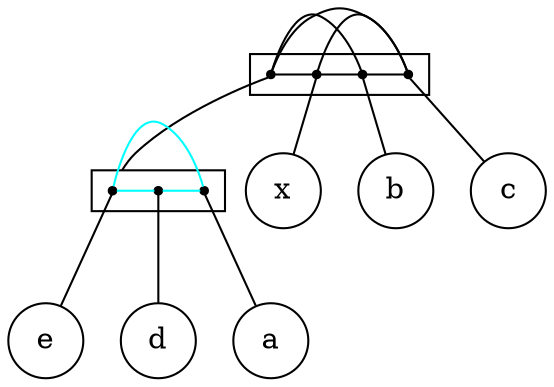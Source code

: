 digraph G {
compound=true;
x [shape=circle];
b [shape=circle];
c [shape=circle];
e [shape=circle];
d [shape=circle];
a [shape=circle];
subgraph cluster_xdebac {
fixedsize=true;
s_ade [label=" ", fixedsize=true, shape=point];
s_x [label=" ", fixedsize=true, shape=point];
s_b [label=" ", fixedsize=true, shape=point];
s_c [label=" ", fixedsize=true, shape=point];
subgraph  {
rank=same;
s_ade -> s_x  [arrowhead=none, color=black];
s_ade -> s_b  [arrowhead=none, color=black];
s_ade -> s_c  [arrowhead=none, color=black];
s_x -> s_b  [arrowhead=none, color=black];
s_x -> s_c  [arrowhead=none, color=black];
s_b -> s_c  [arrowhead=none, color=black];
}

}

subgraph cluster_ade {
s_e [label=" ", fixedsize=true, shape=point];
s_d [label=" ", fixedsize=true, shape=point];
s_a [label=" ", fixedsize=true, shape=point];
subgraph  {
rank=same;
s_e -> s_d  [arrowhead=none, color=cyan];
s_e -> s_a  [arrowhead=none, color=cyan];
s_d -> s_a  [arrowhead=none, color=cyan];
}

}

s_x -> x  [arrowhead=none];
s_b -> b  [arrowhead=none];
s_c -> c  [arrowhead=none];
s_e -> e  [arrowhead=none];
s_d -> d  [arrowhead=none];
s_a -> a  [arrowhead=none];
s_ade -> s_e  [arrowhead=none, lhead=cluster_ade];
}
